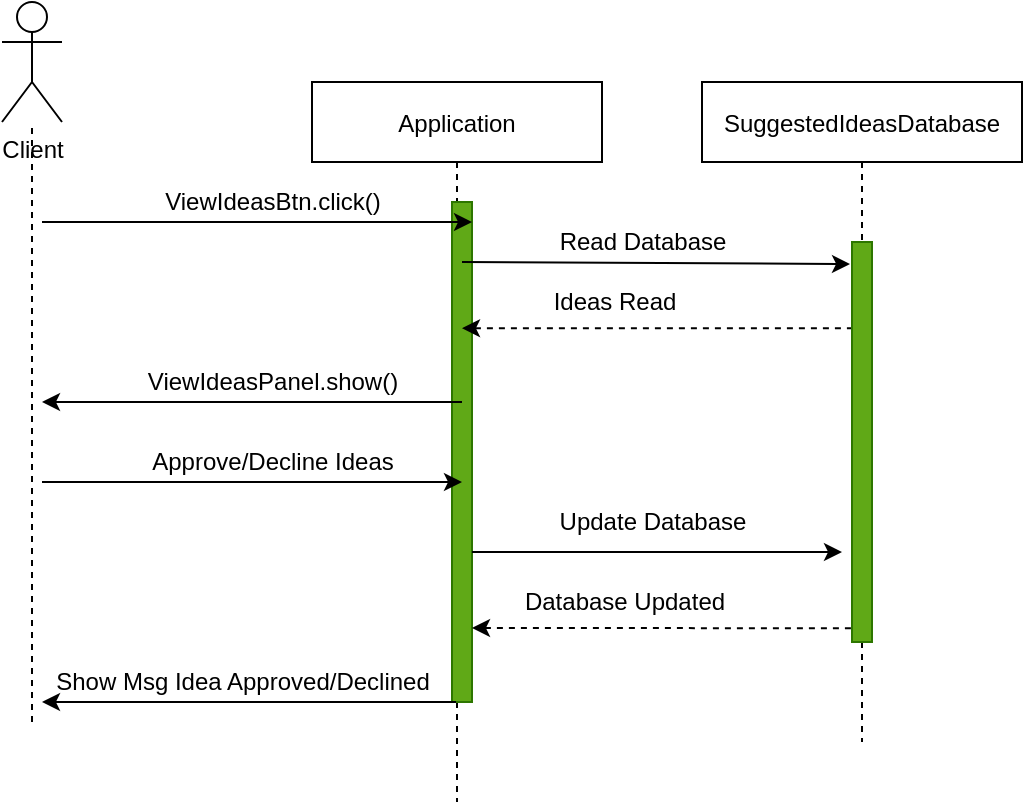 <mxfile>
    <diagram id="iX7_oubjmmbCCsAxBodN" name="Page-1">
        <mxGraphModel dx="1172" dy="782" grid="1" gridSize="10" guides="1" tooltips="1" connect="1" arrows="1" fold="1" page="1" pageScale="1" pageWidth="827" pageHeight="1169" math="0" shadow="0">
            <root>
                <mxCell id="0"/>
                <mxCell id="1" parent="0"/>
                <mxCell id="2" value="Application" style="shape=umlLifeline;perimeter=lifelinePerimeter;container=1;collapsible=0;recursiveResize=0;rounded=0;shadow=0;strokeWidth=1;" parent="1" vertex="1">
                    <mxGeometry x="275" y="220" width="145" height="360" as="geometry"/>
                </mxCell>
                <mxCell id="6" value="" style="rounded=0;whiteSpace=wrap;html=1;fillColor=#60a917;fontColor=#ffffff;strokeColor=#2D7600;" parent="2" vertex="1">
                    <mxGeometry x="70" y="60" width="10" height="250" as="geometry"/>
                </mxCell>
                <mxCell id="24" value="" style="endArrow=classic;html=1;dashed=1;" parent="2" edge="1">
                    <mxGeometry width="50" height="50" relative="1" as="geometry">
                        <mxPoint x="275.45" y="273.11" as="sourcePoint"/>
                        <mxPoint x="80" y="273" as="targetPoint"/>
                    </mxGeometry>
                </mxCell>
                <mxCell id="25" value="Database Updated" style="text;html=1;align=center;verticalAlign=middle;resizable=0;points=[];autosize=1;strokeColor=none;fillColor=none;" parent="2" vertex="1">
                    <mxGeometry x="95.95" y="250" width="120" height="20" as="geometry"/>
                </mxCell>
                <mxCell id="7" value="SuggestedIdeasDatabase" style="shape=umlLifeline;perimeter=lifelinePerimeter;container=1;collapsible=0;recursiveResize=0;rounded=0;shadow=0;strokeWidth=1;" parent="1" vertex="1">
                    <mxGeometry x="470" y="220" width="160" height="330" as="geometry"/>
                </mxCell>
                <mxCell id="20" value="Read Database" style="text;html=1;align=center;verticalAlign=middle;resizable=0;points=[];autosize=1;strokeColor=none;fillColor=none;" parent="7" vertex="1">
                    <mxGeometry x="-80.0" y="70" width="100" height="20" as="geometry"/>
                </mxCell>
                <mxCell id="21" value="" style="endArrow=classic;html=1;entryX=-0.1;entryY=0.055;entryDx=0;entryDy=0;entryPerimeter=0;" parent="7" target="26" edge="1">
                    <mxGeometry width="50" height="50" relative="1" as="geometry">
                        <mxPoint x="-120" y="90" as="sourcePoint"/>
                        <mxPoint x="70" y="90" as="targetPoint"/>
                    </mxGeometry>
                </mxCell>
                <mxCell id="22" value="" style="endArrow=classic;html=1;entryX=0.527;entryY=0.603;entryDx=0;entryDy=0;entryPerimeter=0;dashed=1;" parent="7" edge="1">
                    <mxGeometry width="50" height="50" relative="1" as="geometry">
                        <mxPoint x="75.45" y="123.11" as="sourcePoint"/>
                        <mxPoint x="-120.0" y="123.11" as="targetPoint"/>
                    </mxGeometry>
                </mxCell>
                <mxCell id="23" value="Ideas Read" style="text;html=1;align=center;verticalAlign=middle;resizable=0;points=[];autosize=1;strokeColor=none;fillColor=none;" parent="7" vertex="1">
                    <mxGeometry x="-84.05" y="100" width="80" height="20" as="geometry"/>
                </mxCell>
                <mxCell id="26" value="" style="rounded=0;whiteSpace=wrap;html=1;fillColor=#60a917;fontColor=#ffffff;strokeColor=#2D7600;" parent="7" vertex="1">
                    <mxGeometry x="75" y="80" width="10" height="200" as="geometry"/>
                </mxCell>
                <mxCell id="12" value="&lt;font face=&quot;helvetica&quot;&gt;Client&lt;/font&gt;" style="shape=umlActor;verticalLabelPosition=bottom;verticalAlign=top;html=1;outlineConnect=0;" parent="1" vertex="1">
                    <mxGeometry x="120.0" y="180" width="30" height="60" as="geometry"/>
                </mxCell>
                <mxCell id="13" value="" style="endArrow=none;dashed=1;html=1;" parent="1" target="12" edge="1">
                    <mxGeometry width="50" height="50" relative="1" as="geometry">
                        <mxPoint x="135" y="540" as="sourcePoint"/>
                        <mxPoint x="170.0" y="350" as="targetPoint"/>
                    </mxGeometry>
                </mxCell>
                <mxCell id="15" value="ViewIdeasBtn.click()" style="text;html=1;align=center;verticalAlign=middle;resizable=0;points=[];autosize=1;strokeColor=none;fillColor=none;" parent="1" vertex="1">
                    <mxGeometry x="195.0" y="270" width="120" height="20" as="geometry"/>
                </mxCell>
                <mxCell id="14" value="" style="endArrow=classic;html=1;" parent="1" edge="1">
                    <mxGeometry width="50" height="50" relative="1" as="geometry">
                        <mxPoint x="140" y="290" as="sourcePoint"/>
                        <mxPoint x="355" y="290" as="targetPoint"/>
                    </mxGeometry>
                </mxCell>
                <mxCell id="5" value="" style="endArrow=classic;html=1;" parent="1" source="2" edge="1">
                    <mxGeometry width="50" height="50" relative="1" as="geometry">
                        <mxPoint x="325" y="510" as="sourcePoint"/>
                        <mxPoint x="140" y="530" as="targetPoint"/>
                    </mxGeometry>
                </mxCell>
                <mxCell id="19" value="Show Msg Idea Approved/Declined" style="text;html=1;align=center;verticalAlign=middle;resizable=0;points=[];autosize=1;strokeColor=none;fillColor=none;" parent="1" vertex="1">
                    <mxGeometry x="140" y="510" width="200" height="20" as="geometry"/>
                </mxCell>
                <mxCell id="3" value="" style="endArrow=classic;html=1;" parent="1" edge="1">
                    <mxGeometry width="50" height="50" relative="1" as="geometry">
                        <mxPoint x="140" y="420" as="sourcePoint"/>
                        <mxPoint x="350" y="420" as="targetPoint"/>
                    </mxGeometry>
                </mxCell>
                <mxCell id="4" value="Approve/Decline Ideas" style="text;html=1;align=center;verticalAlign=middle;resizable=0;points=[];autosize=1;strokeColor=none;fillColor=none;" parent="1" vertex="1">
                    <mxGeometry x="185.0" y="400" width="140" height="20" as="geometry"/>
                </mxCell>
                <mxCell id="8" value="" style="endArrow=classic;html=1;" parent="1" edge="1">
                    <mxGeometry width="50" height="50" relative="1" as="geometry">
                        <mxPoint x="350.0" y="380" as="sourcePoint"/>
                        <mxPoint x="140" y="380" as="targetPoint"/>
                    </mxGeometry>
                </mxCell>
                <mxCell id="16" value="ViewIdeasPanel.show()" style="text;html=1;align=center;verticalAlign=middle;resizable=0;points=[];autosize=1;strokeColor=none;fillColor=none;" parent="1" vertex="1">
                    <mxGeometry x="185" y="360" width="140" height="20" as="geometry"/>
                </mxCell>
                <mxCell id="10" value="Update Database" style="text;html=1;align=center;verticalAlign=middle;resizable=0;points=[];autosize=1;strokeColor=none;fillColor=none;" parent="1" vertex="1">
                    <mxGeometry x="390.0" y="430" width="110" height="20" as="geometry"/>
                </mxCell>
                <mxCell id="9" value="" style="endArrow=classic;html=1;" parent="1" edge="1">
                    <mxGeometry width="50" height="50" relative="1" as="geometry">
                        <mxPoint x="355.0" y="455" as="sourcePoint"/>
                        <mxPoint x="540" y="455" as="targetPoint"/>
                    </mxGeometry>
                </mxCell>
            </root>
        </mxGraphModel>
    </diagram>
</mxfile>